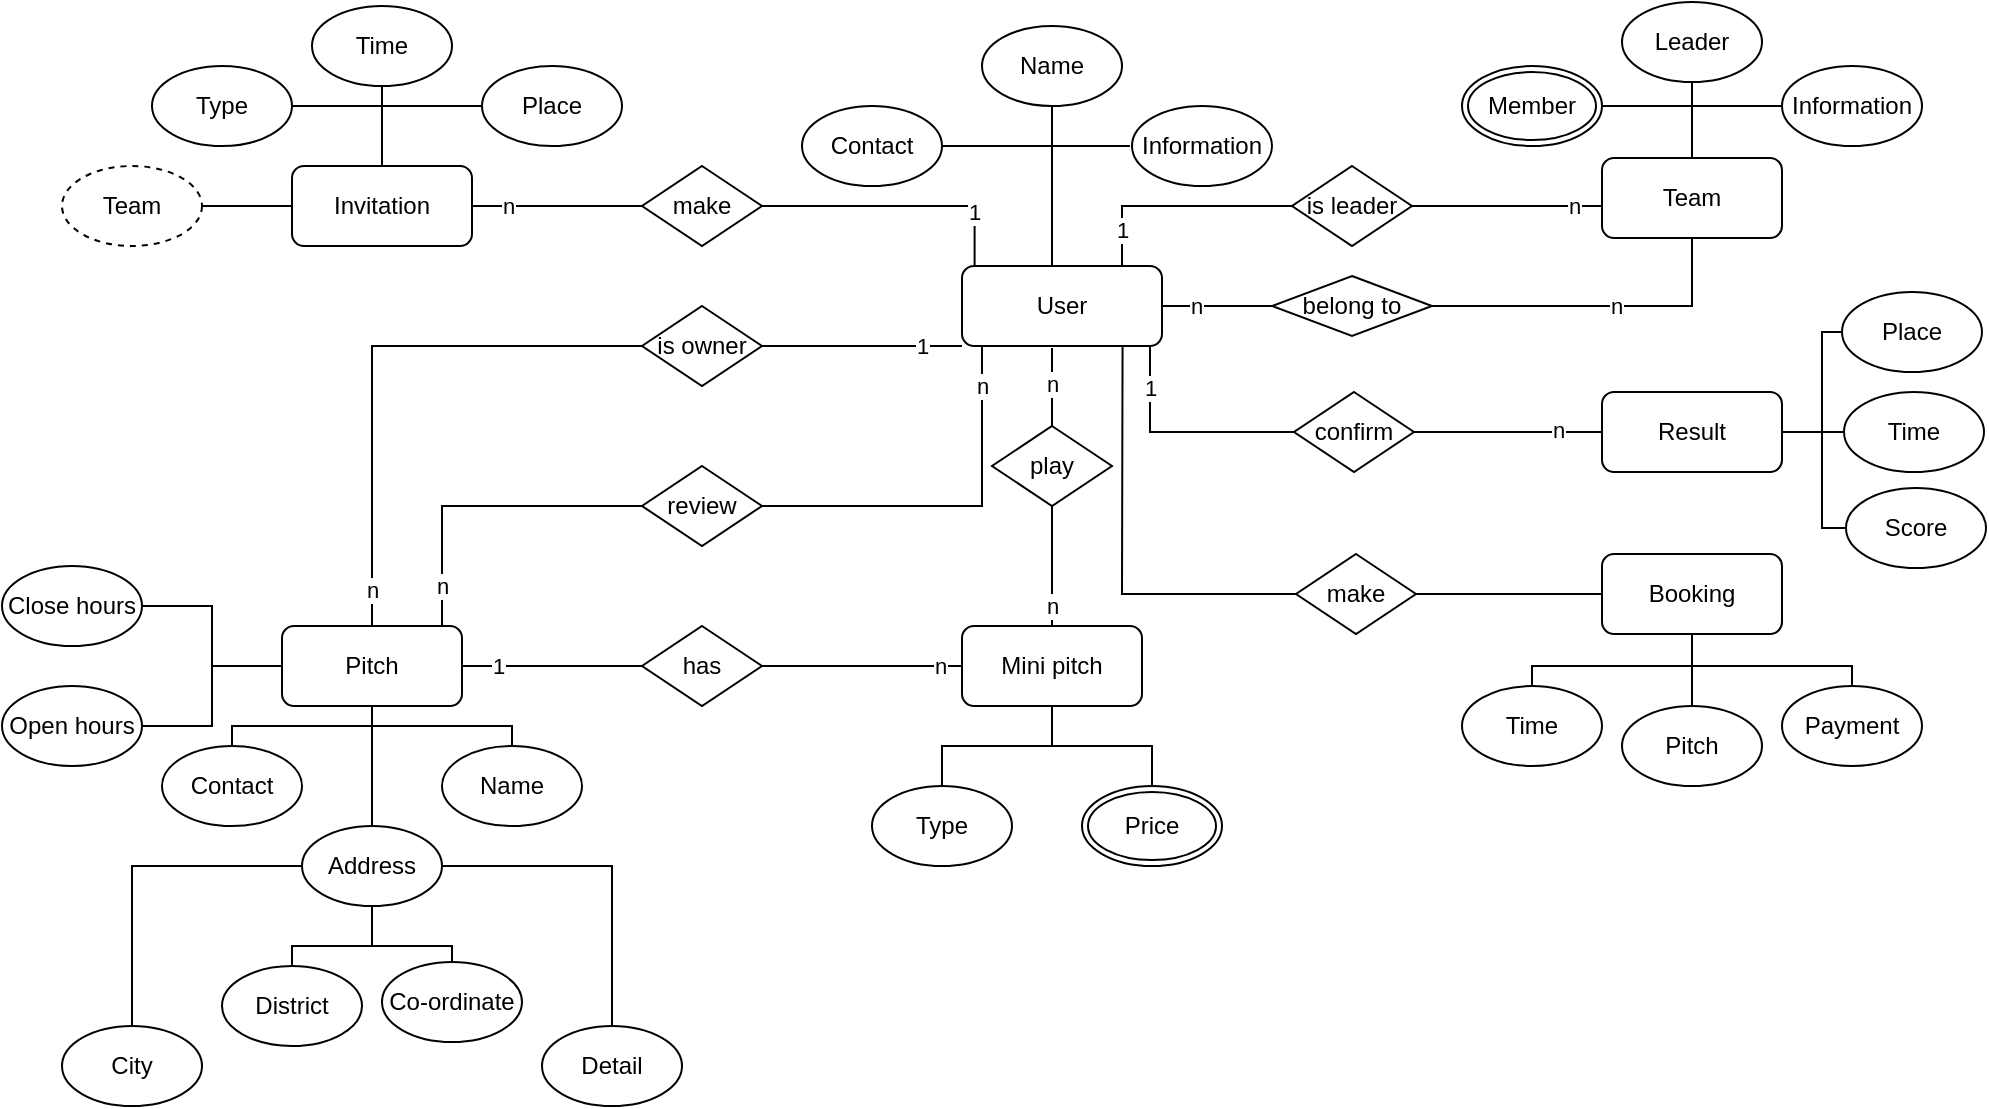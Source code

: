 <mxfile version="18.0.1" type="device" pages="2"><diagram id="DOlY12CZ84nqegDuAAH6" name="New"><mxGraphModel dx="661" dy="407" grid="1" gridSize="10" guides="1" tooltips="1" connect="1" arrows="1" fold="1" page="1" pageScale="1" pageWidth="850" pageHeight="1100" math="0" shadow="0"><root><mxCell id="0"/><mxCell id="1" parent="0"/><mxCell id="ZivbqmG_12NC4rcTq2VG-73" value="n" style="edgeStyle=orthogonalEdgeStyle;rounded=0;orthogonalLoop=1;jettySize=auto;html=1;endArrow=none;endFill=0;exitX=0.45;exitY=1.025;exitDx=0;exitDy=0;exitPerimeter=0;" parent="1" source="ZivbqmG_12NC4rcTq2VG-62" edge="1"><mxGeometry x="-0.107" relative="1" as="geometry"><mxPoint as="offset"/><mxPoint x="535" y="176.0" as="sourcePoint"/><mxPoint x="535" y="220" as="targetPoint"/><Array as="points"/></mxGeometry></mxCell><mxCell id="ZivbqmG_12NC4rcTq2VG-75" value="n" style="edgeStyle=orthogonalEdgeStyle;rounded=0;orthogonalLoop=1;jettySize=auto;html=1;endArrow=none;endFill=0;entryX=0;entryY=0.5;entryDx=0;entryDy=0;exitX=1;exitY=0.5;exitDx=0;exitDy=0;" parent="1" source="ZivbqmG_12NC4rcTq2VG-62" target="ZivbqmG_12NC4rcTq2VG-76" edge="1"><mxGeometry x="-0.385" relative="1" as="geometry"><mxPoint x="610" y="150" as="targetPoint"/><Array as="points"><mxPoint x="610" y="160"/><mxPoint x="610" y="160"/></Array><mxPoint as="offset"/></mxGeometry></mxCell><mxCell id="ZivbqmG_12NC4rcTq2VG-80" value="1" style="edgeStyle=orthogonalEdgeStyle;rounded=0;orthogonalLoop=1;jettySize=auto;html=1;entryX=1;entryY=0.5;entryDx=0;entryDy=0;endArrow=none;endFill=0;exitX=0.063;exitY=0.004;exitDx=0;exitDy=0;exitPerimeter=0;" parent="1" source="ZivbqmG_12NC4rcTq2VG-62" target="ZivbqmG_12NC4rcTq2VG-78" edge="1"><mxGeometry x="-0.6" relative="1" as="geometry"><Array as="points"><mxPoint x="496" y="110"/></Array><mxPoint as="offset"/></mxGeometry></mxCell><mxCell id="ZivbqmG_12NC4rcTq2VG-81" value="n" style="edgeStyle=orthogonalEdgeStyle;rounded=0;orthogonalLoop=1;jettySize=auto;html=1;endArrow=none;endFill=0;startArrow=none;" parent="1" source="ZivbqmG_12NC4rcTq2VG-82" edge="1"><mxGeometry x="0.75" relative="1" as="geometry"><mxPoint x="230" y="320" as="targetPoint"/><Array as="points"><mxPoint x="230" y="260"/><mxPoint x="230" y="320"/></Array><mxPoint as="offset"/></mxGeometry></mxCell><mxCell id="ZivbqmG_12NC4rcTq2VG-136" value="1" style="edgeStyle=orthogonalEdgeStyle;rounded=0;orthogonalLoop=1;jettySize=auto;html=1;entryX=1;entryY=0.5;entryDx=0;entryDy=0;endArrow=none;endFill=0;exitX=0;exitY=1;exitDx=0;exitDy=0;" parent="1" source="ZivbqmG_12NC4rcTq2VG-62" target="ZivbqmG_12NC4rcTq2VG-91" edge="1"><mxGeometry x="-0.6" relative="1" as="geometry"><Array as="points"><mxPoint x="460" y="180"/><mxPoint x="460" y="180"/></Array><mxPoint as="offset"/></mxGeometry></mxCell><mxCell id="ZivbqmG_12NC4rcTq2VG-152" style="edgeStyle=orthogonalEdgeStyle;rounded=0;orthogonalLoop=1;jettySize=auto;html=1;entryX=0.5;entryY=1;entryDx=0;entryDy=0;endArrow=none;endFill=0;" parent="1" source="ZivbqmG_12NC4rcTq2VG-62" target="ZivbqmG_12NC4rcTq2VG-150" edge="1"><mxGeometry relative="1" as="geometry"><Array as="points"><mxPoint x="535" y="120"/><mxPoint x="535" y="120"/></Array></mxGeometry></mxCell><mxCell id="ZivbqmG_12NC4rcTq2VG-153" style="edgeStyle=orthogonalEdgeStyle;rounded=0;orthogonalLoop=1;jettySize=auto;html=1;entryX=1;entryY=0.5;entryDx=0;entryDy=0;endArrow=none;endFill=0;" parent="1" source="ZivbqmG_12NC4rcTq2VG-62" target="ZivbqmG_12NC4rcTq2VG-149" edge="1"><mxGeometry relative="1" as="geometry"><Array as="points"><mxPoint x="535" y="80"/></Array></mxGeometry></mxCell><mxCell id="ZivbqmG_12NC4rcTq2VG-154" style="edgeStyle=orthogonalEdgeStyle;rounded=0;orthogonalLoop=1;jettySize=auto;html=1;endArrow=none;endFill=0;entryX=0;entryY=0.5;entryDx=0;entryDy=0;" parent="1" edge="1"><mxGeometry relative="1" as="geometry"><mxPoint x="535" y="140" as="sourcePoint"/><mxPoint x="574" y="80" as="targetPoint"/><Array as="points"><mxPoint x="535" y="80"/></Array></mxGeometry></mxCell><mxCell id="ZivbqmG_12NC4rcTq2VG-62" value="User" style="rounded=1;whiteSpace=wrap;html=1;" parent="1" vertex="1"><mxGeometry x="490" y="140" width="100" height="40" as="geometry"/></mxCell><mxCell id="ZivbqmG_12NC4rcTq2VG-110" style="edgeStyle=orthogonalEdgeStyle;rounded=0;orthogonalLoop=1;jettySize=auto;html=1;endArrow=none;endFill=0;" parent="1" source="ZivbqmG_12NC4rcTq2VG-63" target="ZivbqmG_12NC4rcTq2VG-102" edge="1"><mxGeometry relative="1" as="geometry"/></mxCell><mxCell id="ZivbqmG_12NC4rcTq2VG-111" style="edgeStyle=orthogonalEdgeStyle;rounded=0;orthogonalLoop=1;jettySize=auto;html=1;endArrow=none;endFill=0;entryX=0.5;entryY=0;entryDx=0;entryDy=0;" parent="1" source="ZivbqmG_12NC4rcTq2VG-63" target="ZivbqmG_12NC4rcTq2VG-123" edge="1"><mxGeometry relative="1" as="geometry"><mxPoint x="595" y="400" as="targetPoint"/></mxGeometry></mxCell><mxCell id="ZivbqmG_12NC4rcTq2VG-63" value="Mini pitch" style="rounded=1;whiteSpace=wrap;html=1;" parent="1" vertex="1"><mxGeometry x="490" y="320" width="90" height="40" as="geometry"/></mxCell><mxCell id="ZivbqmG_12NC4rcTq2VG-68" value="1" style="edgeStyle=orthogonalEdgeStyle;rounded=0;orthogonalLoop=1;jettySize=auto;html=1;entryX=0;entryY=0.5;entryDx=0;entryDy=0;endArrow=none;endFill=0;" parent="1" source="ZivbqmG_12NC4rcTq2VG-64" target="ZivbqmG_12NC4rcTq2VG-67" edge="1"><mxGeometry x="-0.6" relative="1" as="geometry"><mxPoint as="offset"/></mxGeometry></mxCell><mxCell id="ZivbqmG_12NC4rcTq2VG-93" style="edgeStyle=orthogonalEdgeStyle;rounded=0;orthogonalLoop=1;jettySize=auto;html=1;entryX=0.5;entryY=0;entryDx=0;entryDy=0;endArrow=none;endFill=0;" parent="1" source="ZivbqmG_12NC4rcTq2VG-64" target="ZivbqmG_12NC4rcTq2VG-92" edge="1"><mxGeometry relative="1" as="geometry"/></mxCell><mxCell id="ZivbqmG_12NC4rcTq2VG-107" style="edgeStyle=orthogonalEdgeStyle;rounded=0;orthogonalLoop=1;jettySize=auto;html=1;endArrow=none;endFill=0;" parent="1" source="ZivbqmG_12NC4rcTq2VG-64" target="ZivbqmG_12NC4rcTq2VG-106" edge="1"><mxGeometry relative="1" as="geometry"/></mxCell><mxCell id="ZivbqmG_12NC4rcTq2VG-108" style="edgeStyle=orthogonalEdgeStyle;rounded=0;orthogonalLoop=1;jettySize=auto;html=1;endArrow=none;endFill=0;entryX=0.5;entryY=0;entryDx=0;entryDy=0;" parent="1" source="ZivbqmG_12NC4rcTq2VG-64" target="ZivbqmG_12NC4rcTq2VG-105" edge="1"><mxGeometry relative="1" as="geometry"><Array as="points"><mxPoint x="195" y="370"/><mxPoint x="125" y="370"/></Array></mxGeometry></mxCell><mxCell id="ZivbqmG_12NC4rcTq2VG-109" style="edgeStyle=orthogonalEdgeStyle;rounded=0;orthogonalLoop=1;jettySize=auto;html=1;endArrow=none;endFill=0;" parent="1" source="ZivbqmG_12NC4rcTq2VG-64" target="ZivbqmG_12NC4rcTq2VG-104" edge="1"><mxGeometry relative="1" as="geometry"><Array as="points"><mxPoint x="195" y="370"/><mxPoint x="265" y="370"/></Array></mxGeometry></mxCell><mxCell id="ZivbqmG_12NC4rcTq2VG-64" value="Pitch" style="rounded=1;whiteSpace=wrap;html=1;" parent="1" vertex="1"><mxGeometry x="150" y="320" width="90" height="40" as="geometry"/></mxCell><mxCell id="8Xf_t7MvcbWmmxbDsJAS-2" style="edgeStyle=orthogonalEdgeStyle;rounded=0;orthogonalLoop=1;jettySize=auto;html=1;entryX=0.5;entryY=1;entryDx=0;entryDy=0;endArrow=none;endFill=0;" edge="1" parent="1" source="ZivbqmG_12NC4rcTq2VG-65" target="ZivbqmG_12NC4rcTq2VG-118"><mxGeometry relative="1" as="geometry"/></mxCell><mxCell id="8Xf_t7MvcbWmmxbDsJAS-3" style="edgeStyle=orthogonalEdgeStyle;rounded=0;orthogonalLoop=1;jettySize=auto;html=1;entryX=1;entryY=0.5;entryDx=0;entryDy=0;endArrow=none;endFill=0;" edge="1" parent="1" source="ZivbqmG_12NC4rcTq2VG-65" target="ZivbqmG_12NC4rcTq2VG-116"><mxGeometry relative="1" as="geometry"/></mxCell><mxCell id="8Xf_t7MvcbWmmxbDsJAS-4" style="edgeStyle=orthogonalEdgeStyle;rounded=0;orthogonalLoop=1;jettySize=auto;html=1;entryX=0;entryY=0.5;entryDx=0;entryDy=0;endArrow=none;endFill=0;" edge="1" parent="1" source="ZivbqmG_12NC4rcTq2VG-65" target="ZivbqmG_12NC4rcTq2VG-119"><mxGeometry relative="1" as="geometry"/></mxCell><mxCell id="ZivbqmG_12NC4rcTq2VG-65" value="Team" style="rounded=1;whiteSpace=wrap;html=1;" parent="1" vertex="1"><mxGeometry x="810" y="86" width="90" height="40" as="geometry"/></mxCell><mxCell id="ZivbqmG_12NC4rcTq2VG-130" style="edgeStyle=orthogonalEdgeStyle;rounded=0;orthogonalLoop=1;jettySize=auto;html=1;endArrow=none;endFill=0;" parent="1" source="ZivbqmG_12NC4rcTq2VG-66" target="ZivbqmG_12NC4rcTq2VG-129" edge="1"><mxGeometry relative="1" as="geometry"/></mxCell><mxCell id="ZivbqmG_12NC4rcTq2VG-131" style="edgeStyle=orthogonalEdgeStyle;rounded=0;orthogonalLoop=1;jettySize=auto;html=1;entryX=0.5;entryY=1;entryDx=0;entryDy=0;endArrow=none;endFill=0;" parent="1" source="ZivbqmG_12NC4rcTq2VG-66" target="ZivbqmG_12NC4rcTq2VG-126" edge="1"><mxGeometry relative="1" as="geometry"/></mxCell><mxCell id="ZivbqmG_12NC4rcTq2VG-132" style="edgeStyle=orthogonalEdgeStyle;rounded=0;orthogonalLoop=1;jettySize=auto;html=1;endArrow=none;endFill=0;exitX=0.5;exitY=0;exitDx=0;exitDy=0;" parent="1" source="ZivbqmG_12NC4rcTq2VG-66" target="ZivbqmG_12NC4rcTq2VG-127" edge="1"><mxGeometry relative="1" as="geometry"><Array as="points"><mxPoint x="200" y="60"/></Array></mxGeometry></mxCell><mxCell id="ZivbqmG_12NC4rcTq2VG-135" style="edgeStyle=orthogonalEdgeStyle;rounded=0;orthogonalLoop=1;jettySize=auto;html=1;entryX=1;entryY=0.5;entryDx=0;entryDy=0;endArrow=none;endFill=0;" parent="1" source="ZivbqmG_12NC4rcTq2VG-66" target="ZivbqmG_12NC4rcTq2VG-125" edge="1"><mxGeometry relative="1" as="geometry"/></mxCell><mxCell id="ZivbqmG_12NC4rcTq2VG-66" value="Invitation" style="rounded=1;whiteSpace=wrap;html=1;" parent="1" vertex="1"><mxGeometry x="155" y="90" width="90" height="40" as="geometry"/></mxCell><mxCell id="ZivbqmG_12NC4rcTq2VG-69" value="n" style="edgeStyle=orthogonalEdgeStyle;rounded=0;orthogonalLoop=1;jettySize=auto;html=1;endArrow=none;endFill=0;" parent="1" source="ZivbqmG_12NC4rcTq2VG-67" target="ZivbqmG_12NC4rcTq2VG-63" edge="1"><mxGeometry x="0.778" relative="1" as="geometry"><mxPoint as="offset"/></mxGeometry></mxCell><mxCell id="ZivbqmG_12NC4rcTq2VG-67" value="has" style="rhombus;whiteSpace=wrap;html=1;" parent="1" vertex="1"><mxGeometry x="330" y="320" width="60" height="40" as="geometry"/></mxCell><mxCell id="ZivbqmG_12NC4rcTq2VG-74" value="n" style="edgeStyle=orthogonalEdgeStyle;rounded=0;orthogonalLoop=1;jettySize=auto;html=1;entryX=0.5;entryY=0;entryDx=0;entryDy=0;endArrow=none;endFill=0;" parent="1" source="ZivbqmG_12NC4rcTq2VG-72" target="ZivbqmG_12NC4rcTq2VG-63" edge="1"><mxGeometry x="0.667" relative="1" as="geometry"><mxPoint as="offset"/></mxGeometry></mxCell><mxCell id="ZivbqmG_12NC4rcTq2VG-72" value="play" style="rhombus;whiteSpace=wrap;html=1;" parent="1" vertex="1"><mxGeometry x="505" y="220" width="60" height="40" as="geometry"/></mxCell><mxCell id="ZivbqmG_12NC4rcTq2VG-77" value="n" style="edgeStyle=orthogonalEdgeStyle;rounded=0;orthogonalLoop=1;jettySize=auto;html=1;endArrow=none;endFill=0;entryX=0.5;entryY=1;entryDx=0;entryDy=0;" parent="1" source="ZivbqmG_12NC4rcTq2VG-76" target="ZivbqmG_12NC4rcTq2VG-65" edge="1"><mxGeometry x="0.113" relative="1" as="geometry"><mxPoint x="750" y="200" as="targetPoint"/><Array as="points"><mxPoint x="855" y="160"/></Array><mxPoint as="offset"/></mxGeometry></mxCell><mxCell id="ZivbqmG_12NC4rcTq2VG-76" value="belong to" style="rhombus;whiteSpace=wrap;html=1;" parent="1" vertex="1"><mxGeometry x="645" y="145" width="80" height="30" as="geometry"/></mxCell><mxCell id="ZivbqmG_12NC4rcTq2VG-79" value="n" style="edgeStyle=orthogonalEdgeStyle;rounded=0;orthogonalLoop=1;jettySize=auto;html=1;entryX=1;entryY=0.5;entryDx=0;entryDy=0;endArrow=none;endFill=0;exitX=0;exitY=0.5;exitDx=0;exitDy=0;" parent="1" source="ZivbqmG_12NC4rcTq2VG-78" target="ZivbqmG_12NC4rcTq2VG-66" edge="1"><mxGeometry x="0.571" relative="1" as="geometry"><mxPoint x="290" y="110.0" as="sourcePoint"/><mxPoint as="offset"/></mxGeometry></mxCell><mxCell id="ZivbqmG_12NC4rcTq2VG-78" value="make" style="rhombus;whiteSpace=wrap;html=1;" parent="1" vertex="1"><mxGeometry x="330" y="90" width="60" height="40" as="geometry"/></mxCell><mxCell id="ZivbqmG_12NC4rcTq2VG-82" value="review" style="rhombus;whiteSpace=wrap;html=1;" parent="1" vertex="1"><mxGeometry x="330" y="240" width="60" height="40" as="geometry"/></mxCell><mxCell id="ZivbqmG_12NC4rcTq2VG-83" value="n" style="edgeStyle=orthogonalEdgeStyle;rounded=0;orthogonalLoop=1;jettySize=auto;html=1;endArrow=none;endFill=0;" parent="1" source="ZivbqmG_12NC4rcTq2VG-62" target="ZivbqmG_12NC4rcTq2VG-82" edge="1"><mxGeometry x="-0.789" relative="1" as="geometry"><mxPoint x="490" y="160" as="sourcePoint"/><mxPoint x="195" y="320" as="targetPoint"/><Array as="points"><mxPoint x="500" y="260"/></Array><mxPoint as="offset"/></mxGeometry></mxCell><mxCell id="ZivbqmG_12NC4rcTq2VG-89" value="n" style="edgeStyle=orthogonalEdgeStyle;rounded=0;orthogonalLoop=1;jettySize=auto;html=1;endArrow=none;endFill=0;" parent="1" source="ZivbqmG_12NC4rcTq2VG-87" edge="1"><mxGeometry x="0.714" relative="1" as="geometry"><mxPoint as="offset"/><mxPoint x="810" y="110" as="targetPoint"/></mxGeometry></mxCell><mxCell id="ZivbqmG_12NC4rcTq2VG-87" value="is leader" style="rhombus;whiteSpace=wrap;html=1;" parent="1" vertex="1"><mxGeometry x="655" y="90" width="60" height="40" as="geometry"/></mxCell><mxCell id="ZivbqmG_12NC4rcTq2VG-88" value="1" style="edgeStyle=orthogonalEdgeStyle;rounded=0;orthogonalLoop=1;jettySize=auto;html=1;endArrow=none;endFill=0;entryX=0;entryY=0.5;entryDx=0;entryDy=0;" parent="1" source="ZivbqmG_12NC4rcTq2VG-62" target="ZivbqmG_12NC4rcTq2VG-87" edge="1"><mxGeometry x="-0.68" relative="1" as="geometry"><mxPoint x="815" y="140" as="targetPoint"/><mxPoint x="580" y="140" as="sourcePoint"/><Array as="points"><mxPoint x="570" y="110"/></Array><mxPoint as="offset"/></mxGeometry></mxCell><mxCell id="ZivbqmG_12NC4rcTq2VG-137" value="n" style="edgeStyle=orthogonalEdgeStyle;rounded=0;orthogonalLoop=1;jettySize=auto;html=1;endArrow=none;endFill=0;" parent="1" source="ZivbqmG_12NC4rcTq2VG-91" target="ZivbqmG_12NC4rcTq2VG-64" edge="1"><mxGeometry x="0.864" relative="1" as="geometry"><mxPoint as="offset"/></mxGeometry></mxCell><mxCell id="ZivbqmG_12NC4rcTq2VG-91" value="is owner" style="rhombus;whiteSpace=wrap;html=1;" parent="1" vertex="1"><mxGeometry x="330" y="160" width="60" height="40" as="geometry"/></mxCell><mxCell id="ZivbqmG_12NC4rcTq2VG-98" style="edgeStyle=orthogonalEdgeStyle;rounded=0;orthogonalLoop=1;jettySize=auto;html=1;endArrow=none;endFill=0;" parent="1" source="ZivbqmG_12NC4rcTq2VG-92" target="ZivbqmG_12NC4rcTq2VG-95" edge="1"><mxGeometry relative="1" as="geometry"/></mxCell><mxCell id="ZivbqmG_12NC4rcTq2VG-99" style="edgeStyle=orthogonalEdgeStyle;rounded=0;orthogonalLoop=1;jettySize=auto;html=1;entryX=0.5;entryY=0;entryDx=0;entryDy=0;endArrow=none;endFill=0;" parent="1" source="ZivbqmG_12NC4rcTq2VG-92" target="ZivbqmG_12NC4rcTq2VG-96" edge="1"><mxGeometry relative="1" as="geometry"/></mxCell><mxCell id="ZivbqmG_12NC4rcTq2VG-100" style="edgeStyle=orthogonalEdgeStyle;rounded=0;orthogonalLoop=1;jettySize=auto;html=1;endArrow=none;endFill=0;" parent="1" source="ZivbqmG_12NC4rcTq2VG-92" target="ZivbqmG_12NC4rcTq2VG-94" edge="1"><mxGeometry relative="1" as="geometry"/></mxCell><mxCell id="ZivbqmG_12NC4rcTq2VG-101" style="edgeStyle=orthogonalEdgeStyle;rounded=0;orthogonalLoop=1;jettySize=auto;html=1;entryX=0.5;entryY=0;entryDx=0;entryDy=0;endArrow=none;endFill=0;" parent="1" source="ZivbqmG_12NC4rcTq2VG-92" target="ZivbqmG_12NC4rcTq2VG-97" edge="1"><mxGeometry relative="1" as="geometry"/></mxCell><mxCell id="ZivbqmG_12NC4rcTq2VG-92" value="Address" style="ellipse;whiteSpace=wrap;html=1;" parent="1" vertex="1"><mxGeometry x="160" y="420" width="70" height="40" as="geometry"/></mxCell><mxCell id="ZivbqmG_12NC4rcTq2VG-94" value="City" style="ellipse;whiteSpace=wrap;html=1;" parent="1" vertex="1"><mxGeometry x="40" y="520" width="70" height="40" as="geometry"/></mxCell><mxCell id="ZivbqmG_12NC4rcTq2VG-95" value="District" style="ellipse;whiteSpace=wrap;html=1;" parent="1" vertex="1"><mxGeometry x="120" y="490" width="70" height="40" as="geometry"/></mxCell><mxCell id="ZivbqmG_12NC4rcTq2VG-96" value="Co-ordinate" style="ellipse;whiteSpace=wrap;html=1;" parent="1" vertex="1"><mxGeometry x="200" y="488" width="70" height="40" as="geometry"/></mxCell><mxCell id="ZivbqmG_12NC4rcTq2VG-97" value="Detail" style="ellipse;whiteSpace=wrap;html=1;" parent="1" vertex="1"><mxGeometry x="280" y="520" width="70" height="40" as="geometry"/></mxCell><mxCell id="ZivbqmG_12NC4rcTq2VG-102" value="Type" style="ellipse;whiteSpace=wrap;html=1;" parent="1" vertex="1"><mxGeometry x="445" y="400" width="70" height="40" as="geometry"/></mxCell><mxCell id="ZivbqmG_12NC4rcTq2VG-104" value="Name" style="ellipse;whiteSpace=wrap;html=1;" parent="1" vertex="1"><mxGeometry x="230" y="380" width="70" height="40" as="geometry"/></mxCell><mxCell id="ZivbqmG_12NC4rcTq2VG-105" value="Contact" style="ellipse;whiteSpace=wrap;html=1;" parent="1" vertex="1"><mxGeometry x="90" y="380" width="70" height="40" as="geometry"/></mxCell><mxCell id="ZivbqmG_12NC4rcTq2VG-106" value="Open hours" style="ellipse;whiteSpace=wrap;html=1;" parent="1" vertex="1"><mxGeometry x="10" y="350" width="70" height="40" as="geometry"/></mxCell><mxCell id="ZivbqmG_12NC4rcTq2VG-113" style="edgeStyle=orthogonalEdgeStyle;rounded=0;orthogonalLoop=1;jettySize=auto;html=1;entryX=0;entryY=0.5;entryDx=0;entryDy=0;endArrow=none;endFill=0;" parent="1" source="ZivbqmG_12NC4rcTq2VG-112" target="ZivbqmG_12NC4rcTq2VG-64" edge="1"><mxGeometry relative="1" as="geometry"/></mxCell><mxCell id="ZivbqmG_12NC4rcTq2VG-112" value="Close hours" style="ellipse;whiteSpace=wrap;html=1;" parent="1" vertex="1"><mxGeometry x="10" y="290" width="70" height="40" as="geometry"/></mxCell><mxCell id="ZivbqmG_12NC4rcTq2VG-116" value="Member" style="ellipse;shape=doubleEllipse;margin=3;whiteSpace=wrap;html=1;align=center;" parent="1" vertex="1"><mxGeometry x="740" y="40" width="70" height="40" as="geometry"/></mxCell><mxCell id="ZivbqmG_12NC4rcTq2VG-118" value="Leader" style="ellipse;whiteSpace=wrap;html=1;" parent="1" vertex="1"><mxGeometry x="820" y="8" width="70" height="40" as="geometry"/></mxCell><mxCell id="ZivbqmG_12NC4rcTq2VG-119" value="Information" style="ellipse;whiteSpace=wrap;html=1;" parent="1" vertex="1"><mxGeometry x="900" y="40" width="70" height="40" as="geometry"/></mxCell><mxCell id="ZivbqmG_12NC4rcTq2VG-123" value="Price" style="ellipse;shape=doubleEllipse;margin=3;whiteSpace=wrap;html=1;align=center;" parent="1" vertex="1"><mxGeometry x="550" y="400" width="70" height="40" as="geometry"/></mxCell><mxCell id="ZivbqmG_12NC4rcTq2VG-125" value="Type" style="ellipse;whiteSpace=wrap;html=1;" parent="1" vertex="1"><mxGeometry x="85" y="40" width="70" height="40" as="geometry"/></mxCell><mxCell id="ZivbqmG_12NC4rcTq2VG-126" value="Time" style="ellipse;whiteSpace=wrap;html=1;" parent="1" vertex="1"><mxGeometry x="165" y="10" width="70" height="40" as="geometry"/></mxCell><mxCell id="ZivbqmG_12NC4rcTq2VG-127" value="Place" style="ellipse;whiteSpace=wrap;html=1;" parent="1" vertex="1"><mxGeometry x="250" y="40" width="70" height="40" as="geometry"/></mxCell><mxCell id="ZivbqmG_12NC4rcTq2VG-129" value="Team" style="ellipse;whiteSpace=wrap;html=1;align=center;dashed=1;" parent="1" vertex="1"><mxGeometry x="40" y="90" width="70" height="40" as="geometry"/></mxCell><mxCell id="8Xf_t7MvcbWmmxbDsJAS-6" style="edgeStyle=orthogonalEdgeStyle;rounded=0;orthogonalLoop=1;jettySize=auto;html=1;endArrow=none;endFill=0;" edge="1" parent="1" source="ZivbqmG_12NC4rcTq2VG-138" target="ZivbqmG_12NC4rcTq2VG-145"><mxGeometry relative="1" as="geometry"/></mxCell><mxCell id="8Xf_t7MvcbWmmxbDsJAS-7" style="edgeStyle=orthogonalEdgeStyle;rounded=0;orthogonalLoop=1;jettySize=auto;html=1;entryX=0;entryY=0.5;entryDx=0;entryDy=0;endArrow=none;endFill=0;" edge="1" parent="1" source="ZivbqmG_12NC4rcTq2VG-138" target="8Xf_t7MvcbWmmxbDsJAS-5"><mxGeometry relative="1" as="geometry"><Array as="points"><mxPoint x="920" y="223"/><mxPoint x="920" y="173"/></Array></mxGeometry></mxCell><mxCell id="8Xf_t7MvcbWmmxbDsJAS-8" style="edgeStyle=orthogonalEdgeStyle;rounded=0;orthogonalLoop=1;jettySize=auto;html=1;entryX=0;entryY=0.5;entryDx=0;entryDy=0;endArrow=none;endFill=0;" edge="1" parent="1"><mxGeometry relative="1" as="geometry"><mxPoint x="901" y="223" as="sourcePoint"/><mxPoint x="934" y="271" as="targetPoint"/><Array as="points"><mxPoint x="920" y="223"/><mxPoint x="920" y="271"/></Array></mxGeometry></mxCell><mxCell id="ZivbqmG_12NC4rcTq2VG-138" value="Result" style="rounded=1;whiteSpace=wrap;html=1;" parent="1" vertex="1"><mxGeometry x="810" y="203" width="90" height="40" as="geometry"/></mxCell><mxCell id="ZivbqmG_12NC4rcTq2VG-140" value="n" style="endArrow=none;html=1;rounded=0;exitX=1;exitY=0.5;exitDx=0;exitDy=0;entryX=0;entryY=0.5;entryDx=0;entryDy=0;startArrow=none;" parent="1" source="ZivbqmG_12NC4rcTq2VG-141" target="ZivbqmG_12NC4rcTq2VG-138" edge="1"><mxGeometry x="0.531" y="1" relative="1" as="geometry"><mxPoint x="690" y="230" as="sourcePoint"/><mxPoint x="850" y="230" as="targetPoint"/><mxPoint as="offset"/></mxGeometry></mxCell><mxCell id="ZivbqmG_12NC4rcTq2VG-141" value="confirm" style="rhombus;whiteSpace=wrap;html=1;" parent="1" vertex="1"><mxGeometry x="656" y="203" width="60" height="40" as="geometry"/></mxCell><mxCell id="ZivbqmG_12NC4rcTq2VG-142" value="1" style="endArrow=none;html=1;rounded=0;entryX=0;entryY=0.5;entryDx=0;entryDy=0;exitX=0.97;exitY=1;exitDx=0;exitDy=0;exitPerimeter=0;" parent="1" target="ZivbqmG_12NC4rcTq2VG-141" edge="1"><mxGeometry x="-0.643" relative="1" as="geometry"><mxPoint x="584" y="180" as="sourcePoint"/><mxPoint x="653" y="223.0" as="targetPoint"/><mxPoint as="offset"/><Array as="points"><mxPoint x="584" y="223"/></Array></mxGeometry></mxCell><mxCell id="ZivbqmG_12NC4rcTq2VG-143" value="Score" style="ellipse;whiteSpace=wrap;html=1;" parent="1" vertex="1"><mxGeometry x="932" y="251" width="70" height="40" as="geometry"/></mxCell><mxCell id="ZivbqmG_12NC4rcTq2VG-145" value="Time" style="ellipse;whiteSpace=wrap;html=1;" parent="1" vertex="1"><mxGeometry x="931" y="203" width="70" height="40" as="geometry"/></mxCell><mxCell id="ZivbqmG_12NC4rcTq2VG-149" value="Contact" style="ellipse;whiteSpace=wrap;html=1;" parent="1" vertex="1"><mxGeometry x="410" y="60" width="70" height="40" as="geometry"/></mxCell><mxCell id="ZivbqmG_12NC4rcTq2VG-150" value="Name" style="ellipse;whiteSpace=wrap;html=1;" parent="1" vertex="1"><mxGeometry x="500" y="20" width="70" height="40" as="geometry"/></mxCell><mxCell id="ZivbqmG_12NC4rcTq2VG-151" value="Information" style="ellipse;whiteSpace=wrap;html=1;" parent="1" vertex="1"><mxGeometry x="575" y="60" width="70" height="40" as="geometry"/></mxCell><mxCell id="8Xf_t7MvcbWmmxbDsJAS-5" value="Place" style="ellipse;whiteSpace=wrap;html=1;" vertex="1" parent="1"><mxGeometry x="930" y="153" width="70" height="40" as="geometry"/></mxCell><mxCell id="8Xf_t7MvcbWmmxbDsJAS-20" style="edgeStyle=orthogonalEdgeStyle;rounded=0;orthogonalLoop=1;jettySize=auto;html=1;entryX=0.5;entryY=0;entryDx=0;entryDy=0;endArrow=none;endFill=0;" edge="1" parent="1" source="8Xf_t7MvcbWmmxbDsJAS-9" target="8Xf_t7MvcbWmmxbDsJAS-13"><mxGeometry relative="1" as="geometry"/></mxCell><mxCell id="8Xf_t7MvcbWmmxbDsJAS-21" style="edgeStyle=orthogonalEdgeStyle;rounded=0;orthogonalLoop=1;jettySize=auto;html=1;entryX=0.5;entryY=0;entryDx=0;entryDy=0;endArrow=none;endFill=0;" edge="1" parent="1" source="8Xf_t7MvcbWmmxbDsJAS-9" target="8Xf_t7MvcbWmmxbDsJAS-12"><mxGeometry relative="1" as="geometry"><Array as="points"><mxPoint x="855" y="340"/><mxPoint x="775" y="340"/></Array></mxGeometry></mxCell><mxCell id="8Xf_t7MvcbWmmxbDsJAS-22" style="edgeStyle=orthogonalEdgeStyle;rounded=0;orthogonalLoop=1;jettySize=auto;html=1;entryX=0.5;entryY=0;entryDx=0;entryDy=0;endArrow=none;endFill=0;" edge="1" parent="1" source="8Xf_t7MvcbWmmxbDsJAS-9" target="8Xf_t7MvcbWmmxbDsJAS-18"><mxGeometry relative="1" as="geometry"><Array as="points"><mxPoint x="855" y="340"/><mxPoint x="935" y="340"/></Array></mxGeometry></mxCell><mxCell id="8Xf_t7MvcbWmmxbDsJAS-9" value="Booking" style="rounded=1;whiteSpace=wrap;html=1;" vertex="1" parent="1"><mxGeometry x="810" y="284" width="90" height="40" as="geometry"/></mxCell><mxCell id="8Xf_t7MvcbWmmxbDsJAS-12" value="Time" style="ellipse;whiteSpace=wrap;html=1;" vertex="1" parent="1"><mxGeometry x="740" y="350" width="70" height="40" as="geometry"/></mxCell><mxCell id="8Xf_t7MvcbWmmxbDsJAS-13" value="Pitch" style="ellipse;whiteSpace=wrap;html=1;" vertex="1" parent="1"><mxGeometry x="820" y="360" width="70" height="40" as="geometry"/></mxCell><mxCell id="8Xf_t7MvcbWmmxbDsJAS-15" value="" style="endArrow=none;html=1;rounded=0;exitX=0.892;exitY=0.994;exitDx=0;exitDy=0;entryX=0;entryY=0.5;entryDx=0;entryDy=0;exitPerimeter=0;" edge="1" parent="1"><mxGeometry width="50" height="50" relative="1" as="geometry"><mxPoint x="570.28" y="179.76" as="sourcePoint"/><mxPoint x="657" y="304" as="targetPoint"/><Array as="points"><mxPoint x="570" y="304"/></Array></mxGeometry></mxCell><mxCell id="8Xf_t7MvcbWmmxbDsJAS-17" style="edgeStyle=orthogonalEdgeStyle;rounded=0;orthogonalLoop=1;jettySize=auto;html=1;entryX=0;entryY=0.5;entryDx=0;entryDy=0;endArrow=none;endFill=0;" edge="1" parent="1" source="8Xf_t7MvcbWmmxbDsJAS-16" target="8Xf_t7MvcbWmmxbDsJAS-9"><mxGeometry relative="1" as="geometry"/></mxCell><mxCell id="8Xf_t7MvcbWmmxbDsJAS-16" value="make" style="rhombus;whiteSpace=wrap;html=1;" vertex="1" parent="1"><mxGeometry x="657" y="284" width="60" height="40" as="geometry"/></mxCell><mxCell id="8Xf_t7MvcbWmmxbDsJAS-18" value="Payment" style="ellipse;whiteSpace=wrap;html=1;" vertex="1" parent="1"><mxGeometry x="900" y="350" width="70" height="40" as="geometry"/></mxCell></root></mxGraphModel></diagram><diagram id="R2lEEEUBdFMjLlhIrx00" name="Old"><mxGraphModel dx="723" dy="1569" grid="1" gridSize="10" guides="1" tooltips="1" connect="1" arrows="1" fold="1" page="1" pageScale="1" pageWidth="850" pageHeight="1100" math="0" shadow="0" extFonts="Permanent Marker^https://fonts.googleapis.com/css?family=Permanent+Marker"><root><mxCell id="0"/><mxCell id="1" parent="0"/><mxCell id="NBG8LCNVN0nhVIF0qlZD-1" value="Role" style="rounded=1;whiteSpace=wrap;html=1;" parent="1" vertex="1"><mxGeometry x="140" y="105" width="70" height="30" as="geometry"/></mxCell><mxCell id="NBG8LCNVN0nhVIF0qlZD-2" value="belongs to" style="rhombus;whiteSpace=wrap;html=1;" parent="1" vertex="1"><mxGeometry x="250" y="98.75" width="70" height="42.5" as="geometry"/></mxCell><mxCell id="NBG8LCNVN0nhVIF0qlZD-3" value="" style="endArrow=none;html=1;rounded=0;exitX=1;exitY=0.5;exitDx=0;exitDy=0;entryX=0;entryY=0.5;entryDx=0;entryDy=0;" parent="1" source="NBG8LCNVN0nhVIF0qlZD-1" target="NBG8LCNVN0nhVIF0qlZD-2" edge="1"><mxGeometry width="50" height="50" relative="1" as="geometry"><mxPoint x="400" y="220" as="sourcePoint"/><mxPoint x="450" y="170" as="targetPoint"/></mxGeometry></mxCell><mxCell id="NBG8LCNVN0nhVIF0qlZD-4" value="1" style="edgeLabel;html=1;align=center;verticalAlign=middle;resizable=0;points=[];" parent="NBG8LCNVN0nhVIF0qlZD-3" connectable="0" vertex="1"><mxGeometry x="-0.331" y="1" relative="1" as="geometry"><mxPoint as="offset"/></mxGeometry></mxCell><mxCell id="NBG8LCNVN0nhVIF0qlZD-5" value="User" style="rounded=1;whiteSpace=wrap;html=1;" parent="1" vertex="1"><mxGeometry x="370" y="105" width="60" height="30" as="geometry"/></mxCell><mxCell id="NBG8LCNVN0nhVIF0qlZD-9" value="" style="endArrow=none;html=1;rounded=0;exitX=1;exitY=0.5;exitDx=0;exitDy=0;entryX=0;entryY=0.5;entryDx=0;entryDy=0;" parent="1" source="NBG8LCNVN0nhVIF0qlZD-2" target="NBG8LCNVN0nhVIF0qlZD-5" edge="1"><mxGeometry width="50" height="50" relative="1" as="geometry"><mxPoint x="420" y="250" as="sourcePoint"/><mxPoint x="430" y="150" as="targetPoint"/></mxGeometry></mxCell><mxCell id="NBG8LCNVN0nhVIF0qlZD-10" value="M" style="edgeLabel;html=1;align=center;verticalAlign=middle;resizable=0;points=[];" parent="NBG8LCNVN0nhVIF0qlZD-9" connectable="0" vertex="1"><mxGeometry x="0.341" y="-1" relative="1" as="geometry"><mxPoint as="offset"/></mxGeometry></mxCell><mxCell id="NBG8LCNVN0nhVIF0qlZD-11" value="Pitch" style="rounded=1;whiteSpace=wrap;html=1;" parent="1" vertex="1"><mxGeometry x="370" y="247" width="60" height="30" as="geometry"/></mxCell><mxCell id="NBG8LCNVN0nhVIF0qlZD-12" value="has" style="rhombus;whiteSpace=wrap;html=1;" parent="1" vertex="1"><mxGeometry x="365" y="170" width="70" height="42.5" as="geometry"/></mxCell><mxCell id="NBG8LCNVN0nhVIF0qlZD-13" value="" style="endArrow=none;html=1;rounded=0;entryX=0.5;entryY=1;entryDx=0;entryDy=0;exitX=0.5;exitY=0;exitDx=0;exitDy=0;" parent="1" source="NBG8LCNVN0nhVIF0qlZD-12" target="NBG8LCNVN0nhVIF0qlZD-5" edge="1"><mxGeometry width="50" height="50" relative="1" as="geometry"><mxPoint x="420" y="250" as="sourcePoint"/><mxPoint x="470" y="200" as="targetPoint"/></mxGeometry></mxCell><mxCell id="NBG8LCNVN0nhVIF0qlZD-14" value="1" style="edgeLabel;html=1;align=center;verticalAlign=middle;resizable=0;points=[];" parent="NBG8LCNVN0nhVIF0qlZD-13" connectable="0" vertex="1"><mxGeometry x="0.403" relative="1" as="geometry"><mxPoint as="offset"/></mxGeometry></mxCell><mxCell id="NBG8LCNVN0nhVIF0qlZD-15" value="" style="endArrow=none;html=1;rounded=0;entryX=0.5;entryY=1;entryDx=0;entryDy=0;exitX=0.5;exitY=0;exitDx=0;exitDy=0;" parent="1" source="NBG8LCNVN0nhVIF0qlZD-11" target="NBG8LCNVN0nhVIF0qlZD-12" edge="1"><mxGeometry width="50" height="50" relative="1" as="geometry"><mxPoint x="400" y="240" as="sourcePoint"/><mxPoint x="470" y="200" as="targetPoint"/><Array as="points"><mxPoint x="400" y="230"/></Array></mxGeometry></mxCell><mxCell id="NBG8LCNVN0nhVIF0qlZD-16" value="M" style="edgeLabel;html=1;align=center;verticalAlign=middle;resizable=0;points=[];" parent="NBG8LCNVN0nhVIF0qlZD-15" connectable="0" vertex="1"><mxGeometry x="0.25" relative="1" as="geometry"><mxPoint y="9" as="offset"/></mxGeometry></mxCell><mxCell id="NBG8LCNVN0nhVIF0qlZD-17" value="Team" style="rounded=1;whiteSpace=wrap;html=1;" parent="1" vertex="1"><mxGeometry x="365" y="-45" width="60" height="30" as="geometry"/></mxCell><mxCell id="NBG8LCNVN0nhVIF0qlZD-18" value="has" style="rhombus;whiteSpace=wrap;html=1;" parent="1" vertex="1"><mxGeometry x="365" y="20" width="70" height="42.5" as="geometry"/></mxCell><mxCell id="NBG8LCNVN0nhVIF0qlZD-21" value="" style="endArrow=none;html=1;rounded=0;entryX=0.5;entryY=1;entryDx=0;entryDy=0;exitX=0.5;exitY=0;exitDx=0;exitDy=0;" parent="1" edge="1"><mxGeometry width="50" height="50" relative="1" as="geometry"><mxPoint x="400" y="104" as="sourcePoint"/><mxPoint x="399.66" y="62.75" as="targetPoint"/></mxGeometry></mxCell><mxCell id="NBG8LCNVN0nhVIF0qlZD-22" value="1" style="edgeLabel;html=1;align=center;verticalAlign=middle;resizable=0;points=[];" parent="NBG8LCNVN0nhVIF0qlZD-21" connectable="0" vertex="1"><mxGeometry x="0.403" relative="1" as="geometry"><mxPoint y="14" as="offset"/></mxGeometry></mxCell><mxCell id="NBG8LCNVN0nhVIF0qlZD-23" value="" style="endArrow=none;html=1;rounded=0;entryX=0.5;entryY=1;entryDx=0;entryDy=0;exitX=0.5;exitY=0;exitDx=0;exitDy=0;" parent="1" edge="1"><mxGeometry width="50" height="50" relative="1" as="geometry"><mxPoint x="399.83" y="20" as="sourcePoint"/><mxPoint x="399.83" y="-14.5" as="targetPoint"/><Array as="points"><mxPoint x="399.83" y="3"/></Array></mxGeometry></mxCell><mxCell id="NBG8LCNVN0nhVIF0qlZD-24" value="M" style="edgeLabel;html=1;align=center;verticalAlign=middle;resizable=0;points=[];" parent="NBG8LCNVN0nhVIF0qlZD-23" connectable="0" vertex="1"><mxGeometry x="0.25" relative="1" as="geometry"><mxPoint as="offset"/></mxGeometry></mxCell><mxCell id="NBG8LCNVN0nhVIF0qlZD-28" value="" style="endArrow=none;html=1;rounded=0;exitX=1;exitY=0.5;exitDx=0;exitDy=0;" parent="1" source="NBG8LCNVN0nhVIF0qlZD-17" edge="1"><mxGeometry width="50" height="50" relative="1" as="geometry"><mxPoint x="490" y="120" as="sourcePoint"/><mxPoint x="480" y="-30" as="targetPoint"/></mxGeometry></mxCell><mxCell id="NBG8LCNVN0nhVIF0qlZD-29" value="1" style="edgeLabel;html=1;align=center;verticalAlign=middle;resizable=0;points=[];" parent="NBG8LCNVN0nhVIF0qlZD-28" connectable="0" vertex="1"><mxGeometry x="-0.44" y="1" relative="1" as="geometry"><mxPoint as="offset"/></mxGeometry></mxCell><mxCell id="NBG8LCNVN0nhVIF0qlZD-30" value="has" style="rhombus;whiteSpace=wrap;html=1;" parent="1" vertex="1"><mxGeometry x="480" y="-51.25" width="70" height="42.5" as="geometry"/></mxCell><mxCell id="NBG8LCNVN0nhVIF0qlZD-32" value="Level" style="rounded=1;whiteSpace=wrap;html=1;" parent="1" vertex="1"><mxGeometry x="590" y="5" width="60" height="30" as="geometry"/></mxCell><mxCell id="NBG8LCNVN0nhVIF0qlZD-33" value="Team Player&amp;nbsp;" style="rounded=1;whiteSpace=wrap;html=1;" parent="1" vertex="1"><mxGeometry x="590" y="-45" width="60" height="30" as="geometry"/></mxCell><mxCell id="NBG8LCNVN0nhVIF0qlZD-34" value="Invitation" style="rounded=1;whiteSpace=wrap;html=1;" parent="1" vertex="1"><mxGeometry x="590" y="-95" width="60" height="30" as="geometry"/></mxCell><mxCell id="NBG8LCNVN0nhVIF0qlZD-35" value="Mini Pitch" style="rounded=1;whiteSpace=wrap;html=1;" parent="1" vertex="1"><mxGeometry x="680" y="247" width="60" height="30" as="geometry"/></mxCell><mxCell id="NBG8LCNVN0nhVIF0qlZD-36" value="Pitch Type" style="rounded=1;whiteSpace=wrap;html=1;" parent="1" vertex="1"><mxGeometry x="890" y="247" width="60" height="30" as="geometry"/></mxCell><mxCell id="NBG8LCNVN0nhVIF0qlZD-37" value="" style="endArrow=none;html=1;rounded=0;exitX=1;exitY=0.5;exitDx=0;exitDy=0;entryX=0;entryY=0.5;entryDx=0;entryDy=0;" parent="1" edge="1"><mxGeometry width="50" height="50" relative="1" as="geometry"><mxPoint x="550" y="-5" as="sourcePoint"/><mxPoint x="590" y="-80" as="targetPoint"/><Array as="points"><mxPoint x="550" y="-80"/></Array></mxGeometry></mxCell><mxCell id="NBG8LCNVN0nhVIF0qlZD-39" value="M" style="edgeLabel;html=1;align=center;verticalAlign=middle;resizable=0;points=[];" parent="NBG8LCNVN0nhVIF0qlZD-37" connectable="0" vertex="1"><mxGeometry x="0.794" y="-1" relative="1" as="geometry"><mxPoint as="offset"/></mxGeometry></mxCell><mxCell id="NBG8LCNVN0nhVIF0qlZD-38" value="Review Pitch" style="rounded=1;whiteSpace=wrap;html=1;" parent="1" vertex="1"><mxGeometry x="590" y="62.5" width="60" height="30" as="geometry"/></mxCell><mxCell id="NBG8LCNVN0nhVIF0qlZD-40" value="" style="endArrow=none;html=1;rounded=0;exitX=0;exitY=0.5;exitDx=0;exitDy=0;" parent="1" source="NBG8LCNVN0nhVIF0qlZD-33" edge="1"><mxGeometry width="50" height="50" relative="1" as="geometry"><mxPoint x="580" y="-30" as="sourcePoint"/><mxPoint x="550" y="-30" as="targetPoint"/></mxGeometry></mxCell><mxCell id="NBG8LCNVN0nhVIF0qlZD-41" value="M" style="edgeLabel;html=1;align=center;verticalAlign=middle;resizable=0;points=[];" parent="NBG8LCNVN0nhVIF0qlZD-40" connectable="0" vertex="1"><mxGeometry x="-0.45" y="2" relative="1" as="geometry"><mxPoint as="offset"/></mxGeometry></mxCell><mxCell id="NBG8LCNVN0nhVIF0qlZD-42" value="" style="endArrow=none;html=1;rounded=0;entryX=1;entryY=0.5;entryDx=0;entryDy=0;" parent="1" edge="1"><mxGeometry width="50" height="50" relative="1" as="geometry"><mxPoint x="590" y="25" as="sourcePoint"/><mxPoint x="550" y="-5" as="targetPoint"/><Array as="points"><mxPoint x="550" y="25"/></Array></mxGeometry></mxCell><mxCell id="NBG8LCNVN0nhVIF0qlZD-43" value="1" style="edgeLabel;html=1;align=center;verticalAlign=middle;resizable=0;points=[];" parent="NBG8LCNVN0nhVIF0qlZD-42" connectable="0" vertex="1"><mxGeometry x="-0.733" relative="1" as="geometry"><mxPoint as="offset"/></mxGeometry></mxCell><mxCell id="NBG8LCNVN0nhVIF0qlZD-45" value="has" style="rhombus;whiteSpace=wrap;html=1;" parent="1" vertex="1"><mxGeometry x="480" y="97.75" width="70" height="42.5" as="geometry"/></mxCell><mxCell id="NBG8LCNVN0nhVIF0qlZD-46" value="" style="endArrow=none;html=1;rounded=0;exitX=1;exitY=0.5;exitDx=0;exitDy=0;" parent="1" edge="1"><mxGeometry width="50" height="50" relative="1" as="geometry"><mxPoint x="430" y="118.58" as="sourcePoint"/><mxPoint x="480" y="119" as="targetPoint"/></mxGeometry></mxCell><mxCell id="NBG8LCNVN0nhVIF0qlZD-47" value="1" style="edgeLabel;html=1;align=center;verticalAlign=middle;resizable=0;points=[];" parent="NBG8LCNVN0nhVIF0qlZD-46" connectable="0" vertex="1"><mxGeometry x="-0.44" y="1" relative="1" as="geometry"><mxPoint as="offset"/></mxGeometry></mxCell><mxCell id="NBG8LCNVN0nhVIF0qlZD-48" value="" style="endArrow=none;html=1;rounded=0;exitX=1;exitY=0.5;exitDx=0;exitDy=0;" parent="1" source="NBG8LCNVN0nhVIF0qlZD-45" edge="1"><mxGeometry width="50" height="50" relative="1" as="geometry"><mxPoint x="490" y="20" as="sourcePoint"/><mxPoint x="590" y="78" as="targetPoint"/><Array as="points"><mxPoint x="550" y="78"/></Array></mxGeometry></mxCell><mxCell id="NBG8LCNVN0nhVIF0qlZD-49" value="M" style="edgeLabel;html=1;align=center;verticalAlign=middle;resizable=0;points=[];" parent="NBG8LCNVN0nhVIF0qlZD-48" connectable="0" vertex="1"><mxGeometry x="0.408" relative="1" as="geometry"><mxPoint x="12" as="offset"/></mxGeometry></mxCell><mxCell id="NBG8LCNVN0nhVIF0qlZD-51" value="has" style="rhombus;whiteSpace=wrap;html=1;" parent="1" vertex="1"><mxGeometry x="480" y="240.75" width="70" height="42.5" as="geometry"/></mxCell><mxCell id="NBG8LCNVN0nhVIF0qlZD-65" value="" style="endArrow=none;html=1;rounded=0;exitX=1;exitY=0.5;exitDx=0;exitDy=0;entryX=0;entryY=0.5;entryDx=0;entryDy=0;" parent="1" source="NBG8LCNVN0nhVIF0qlZD-11" target="NBG8LCNVN0nhVIF0qlZD-51" edge="1"><mxGeometry width="50" height="50" relative="1" as="geometry"><mxPoint x="490" y="300" as="sourcePoint"/><mxPoint x="540" y="250" as="targetPoint"/></mxGeometry></mxCell><mxCell id="NBG8LCNVN0nhVIF0qlZD-66" value="1" style="edgeLabel;html=1;align=center;verticalAlign=middle;resizable=0;points=[];" parent="NBG8LCNVN0nhVIF0qlZD-65" connectable="0" vertex="1"><mxGeometry x="-0.607" relative="1" as="geometry"><mxPoint as="offset"/></mxGeometry></mxCell><mxCell id="NBG8LCNVN0nhVIF0qlZD-68" value="" style="endArrow=none;html=1;rounded=0;exitX=1;exitY=0.5;exitDx=0;exitDy=0;entryX=0;entryY=0.5;entryDx=0;entryDy=0;" parent="1" source="NBG8LCNVN0nhVIF0qlZD-51" target="NBG8LCNVN0nhVIF0qlZD-35" edge="1"><mxGeometry width="50" height="50" relative="1" as="geometry"><mxPoint x="550" y="264" as="sourcePoint"/><mxPoint x="590" y="262" as="targetPoint"/></mxGeometry></mxCell><mxCell id="NBG8LCNVN0nhVIF0qlZD-69" value="M" style="edgeLabel;html=1;align=center;verticalAlign=middle;resizable=0;points=[];" parent="NBG8LCNVN0nhVIF0qlZD-68" connectable="0" vertex="1"><mxGeometry x="0.408" relative="1" as="geometry"><mxPoint x="21" as="offset"/></mxGeometry></mxCell><mxCell id="NBG8LCNVN0nhVIF0qlZD-70" value="" style="endArrow=none;html=1;rounded=0;exitX=1;exitY=0.5;exitDx=0;exitDy=0;" parent="1" source="NBG8LCNVN0nhVIF0qlZD-35" edge="1"><mxGeometry width="50" height="50" relative="1" as="geometry"><mxPoint x="580" y="180" as="sourcePoint"/><mxPoint x="780" y="262" as="targetPoint"/></mxGeometry></mxCell><mxCell id="NBG8LCNVN0nhVIF0qlZD-73" value="M" style="edgeLabel;html=1;align=center;verticalAlign=middle;resizable=0;points=[];" parent="NBG8LCNVN0nhVIF0qlZD-70" connectable="0" vertex="1"><mxGeometry x="-0.55" relative="1" as="geometry"><mxPoint as="offset"/></mxGeometry></mxCell><mxCell id="NBG8LCNVN0nhVIF0qlZD-71" value="belongs to" style="rhombus;whiteSpace=wrap;html=1;" parent="1" vertex="1"><mxGeometry x="780" y="240.75" width="70" height="42.5" as="geometry"/></mxCell><mxCell id="NBG8LCNVN0nhVIF0qlZD-72" value="" style="endArrow=none;html=1;rounded=0;exitX=1;exitY=0.5;exitDx=0;exitDy=0;entryX=0;entryY=0.5;entryDx=0;entryDy=0;" parent="1" source="NBG8LCNVN0nhVIF0qlZD-71" target="NBG8LCNVN0nhVIF0qlZD-36" edge="1"><mxGeometry width="50" height="50" relative="1" as="geometry"><mxPoint x="580" y="180" as="sourcePoint"/><mxPoint x="630" y="130" as="targetPoint"/></mxGeometry></mxCell><mxCell id="NBG8LCNVN0nhVIF0qlZD-74" value="1" style="edgeLabel;html=1;align=center;verticalAlign=middle;resizable=0;points=[];" parent="NBG8LCNVN0nhVIF0qlZD-72" connectable="0" vertex="1"><mxGeometry x="0.408" y="2" relative="1" as="geometry"><mxPoint y="2" as="offset"/></mxGeometry></mxCell><mxCell id="NBG8LCNVN0nhVIF0qlZD-75" value="Request" style="rounded=1;whiteSpace=wrap;html=1;" parent="1" vertex="1"><mxGeometry x="590" y="140" width="60" height="30" as="geometry"/></mxCell><mxCell id="NBG8LCNVN0nhVIF0qlZD-76" value="" style="endArrow=none;html=1;rounded=0;entryX=1;entryY=0.5;entryDx=0;entryDy=0;exitX=0;exitY=0.5;exitDx=0;exitDy=0;" parent="1" source="NBG8LCNVN0nhVIF0qlZD-75" target="NBG8LCNVN0nhVIF0qlZD-45" edge="1"><mxGeometry width="50" height="50" relative="1" as="geometry"><mxPoint x="490" y="190" as="sourcePoint"/><mxPoint x="540" y="140" as="targetPoint"/><Array as="points"><mxPoint x="550" y="155"/></Array></mxGeometry></mxCell><mxCell id="NBG8LCNVN0nhVIF0qlZD-77" value="M" style="edgeLabel;html=1;align=center;verticalAlign=middle;resizable=0;points=[];" parent="NBG8LCNVN0nhVIF0qlZD-76" connectable="0" vertex="1"><mxGeometry x="-0.689" relative="1" as="geometry"><mxPoint as="offset"/></mxGeometry></mxCell><mxCell id="NBG8LCNVN0nhVIF0qlZD-78" value="belongs to" style="rhombus;whiteSpace=wrap;html=1;" parent="1" vertex="1"><mxGeometry x="675" y="133.75" width="70" height="42.5" as="geometry"/></mxCell><mxCell id="NBG8LCNVN0nhVIF0qlZD-80" value="" style="endArrow=none;html=1;rounded=0;exitX=1;exitY=0.5;exitDx=0;exitDy=0;entryX=0;entryY=0.5;entryDx=0;entryDy=0;" parent="1" target="NBG8LCNVN0nhVIF0qlZD-78" edge="1"><mxGeometry width="50" height="50" relative="1" as="geometry"><mxPoint x="650" y="154.58" as="sourcePoint"/><mxPoint x="680" y="155" as="targetPoint"/></mxGeometry></mxCell><mxCell id="NBG8LCNVN0nhVIF0qlZD-81" value="1" style="edgeLabel;html=1;align=center;verticalAlign=middle;resizable=0;points=[];" parent="NBG8LCNVN0nhVIF0qlZD-80" connectable="0" vertex="1"><mxGeometry x="-0.44" y="1" relative="1" as="geometry"><mxPoint x="10" as="offset"/></mxGeometry></mxCell><mxCell id="NBG8LCNVN0nhVIF0qlZD-82" value="" style="endArrow=none;html=1;rounded=0;entryX=0.5;entryY=0;entryDx=0;entryDy=0;" parent="1" target="NBG8LCNVN0nhVIF0qlZD-78" edge="1"><mxGeometry width="50" height="50" relative="1" as="geometry"><mxPoint x="650" y="78" as="sourcePoint"/><mxPoint x="715" y="135" as="targetPoint"/><Array as="points"><mxPoint x="710" y="78"/></Array></mxGeometry></mxCell><mxCell id="NBG8LCNVN0nhVIF0qlZD-83" value="1" style="edgeLabel;html=1;align=center;verticalAlign=middle;resizable=0;points=[];" parent="NBG8LCNVN0nhVIF0qlZD-82" connectable="0" vertex="1"><mxGeometry x="0.675" y="-1" relative="1" as="geometry"><mxPoint as="offset"/></mxGeometry></mxCell><mxCell id="NBG8LCNVN0nhVIF0qlZD-84" value="" style="endArrow=none;html=1;rounded=0;exitX=0.5;exitY=0;exitDx=0;exitDy=0;entryX=0.5;entryY=1;entryDx=0;entryDy=0;" parent="1" source="NBG8LCNVN0nhVIF0qlZD-35" target="NBG8LCNVN0nhVIF0qlZD-78" edge="1"><mxGeometry width="50" height="50" relative="1" as="geometry"><mxPoint x="600" y="110" as="sourcePoint"/><mxPoint x="650" y="60" as="targetPoint"/></mxGeometry></mxCell><mxCell id="NBG8LCNVN0nhVIF0qlZD-85" value="1" style="edgeLabel;html=1;align=center;verticalAlign=middle;resizable=0;points=[];" parent="NBG8LCNVN0nhVIF0qlZD-84" connectable="0" vertex="1"><mxGeometry x="-0.359" y="-1" relative="1" as="geometry"><mxPoint x="-2" y="5" as="offset"/></mxGeometry></mxCell><mxCell id="NBG8LCNVN0nhVIF0qlZD-86" value="Booking" style="rounded=1;whiteSpace=wrap;html=1;" parent="1" vertex="1"><mxGeometry x="590" y="98.75" width="60" height="30" as="geometry"/></mxCell><mxCell id="NBG8LCNVN0nhVIF0qlZD-87" value="" style="endArrow=none;html=1;rounded=0;" parent="1" edge="1"><mxGeometry width="50" height="50" relative="1" as="geometry"><mxPoint x="550" y="120" as="sourcePoint"/><mxPoint x="650" y="70" as="targetPoint"/></mxGeometry></mxCell></root></mxGraphModel></diagram></mxfile>